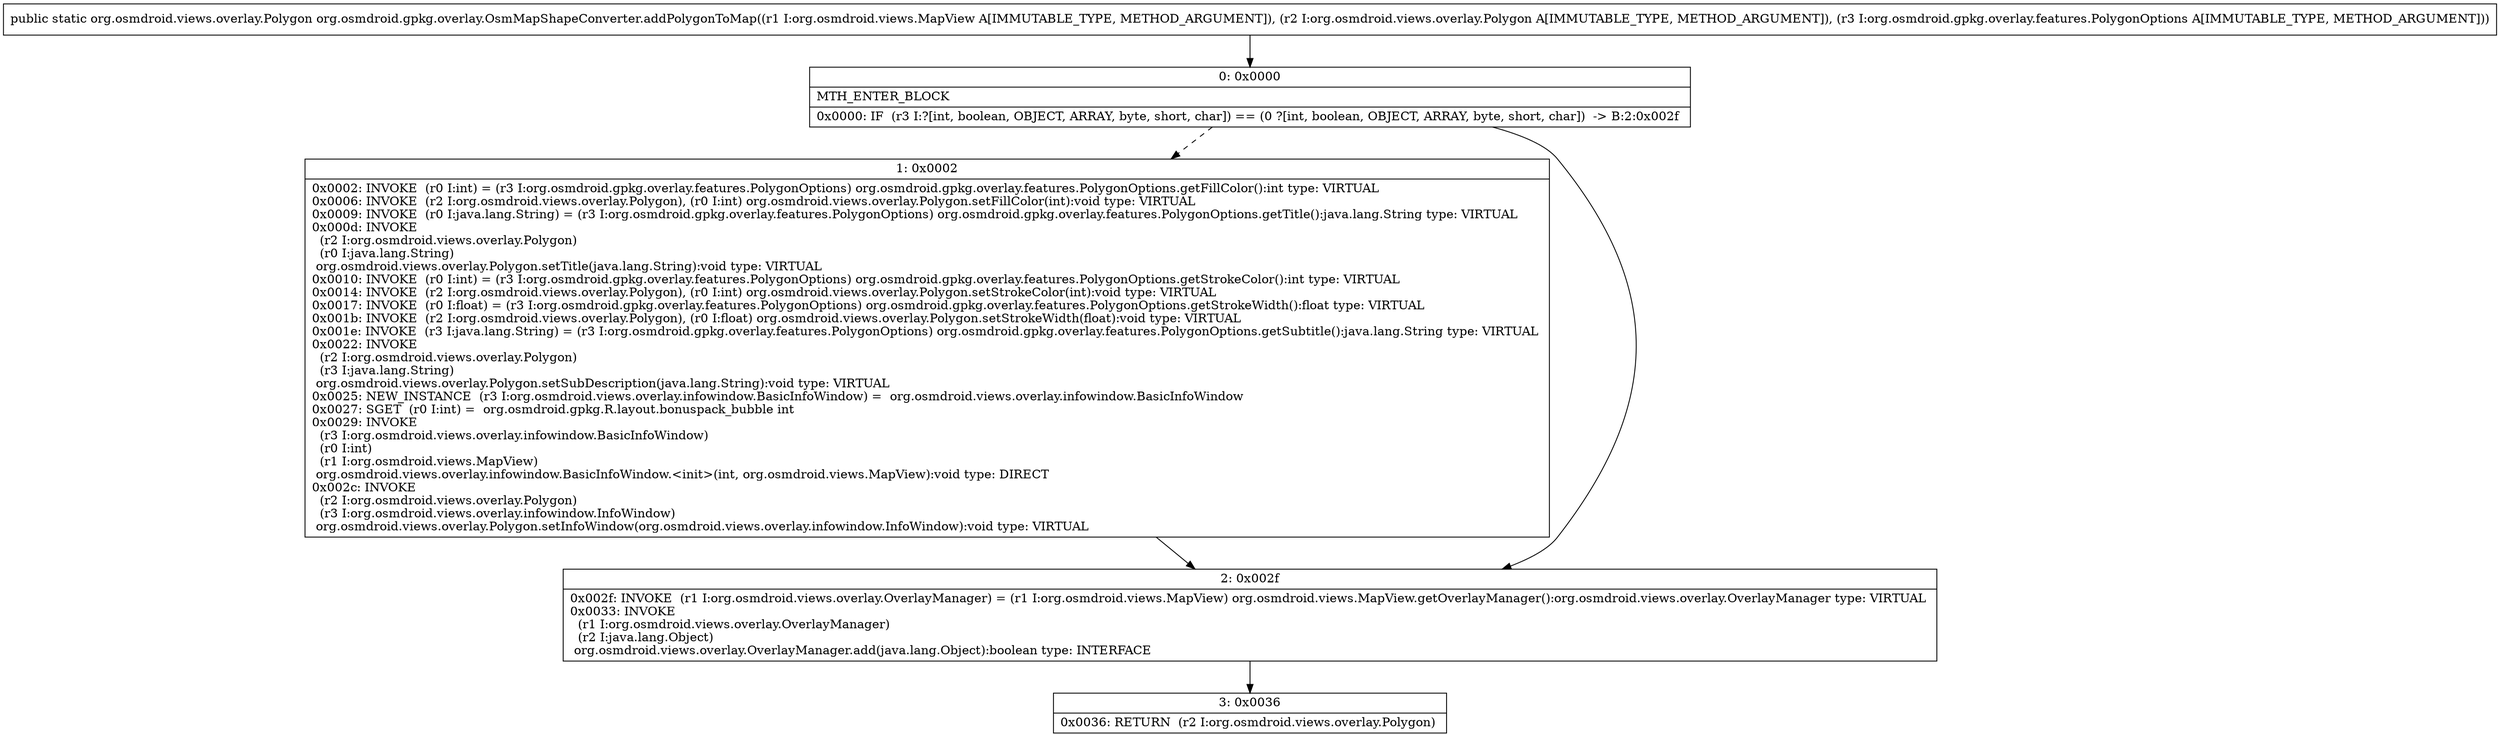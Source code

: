 digraph "CFG fororg.osmdroid.gpkg.overlay.OsmMapShapeConverter.addPolygonToMap(Lorg\/osmdroid\/views\/MapView;Lorg\/osmdroid\/views\/overlay\/Polygon;Lorg\/osmdroid\/gpkg\/overlay\/features\/PolygonOptions;)Lorg\/osmdroid\/views\/overlay\/Polygon;" {
Node_0 [shape=record,label="{0\:\ 0x0000|MTH_ENTER_BLOCK\l|0x0000: IF  (r3 I:?[int, boolean, OBJECT, ARRAY, byte, short, char]) == (0 ?[int, boolean, OBJECT, ARRAY, byte, short, char])  \-\> B:2:0x002f \l}"];
Node_1 [shape=record,label="{1\:\ 0x0002|0x0002: INVOKE  (r0 I:int) = (r3 I:org.osmdroid.gpkg.overlay.features.PolygonOptions) org.osmdroid.gpkg.overlay.features.PolygonOptions.getFillColor():int type: VIRTUAL \l0x0006: INVOKE  (r2 I:org.osmdroid.views.overlay.Polygon), (r0 I:int) org.osmdroid.views.overlay.Polygon.setFillColor(int):void type: VIRTUAL \l0x0009: INVOKE  (r0 I:java.lang.String) = (r3 I:org.osmdroid.gpkg.overlay.features.PolygonOptions) org.osmdroid.gpkg.overlay.features.PolygonOptions.getTitle():java.lang.String type: VIRTUAL \l0x000d: INVOKE  \l  (r2 I:org.osmdroid.views.overlay.Polygon)\l  (r0 I:java.lang.String)\l org.osmdroid.views.overlay.Polygon.setTitle(java.lang.String):void type: VIRTUAL \l0x0010: INVOKE  (r0 I:int) = (r3 I:org.osmdroid.gpkg.overlay.features.PolygonOptions) org.osmdroid.gpkg.overlay.features.PolygonOptions.getStrokeColor():int type: VIRTUAL \l0x0014: INVOKE  (r2 I:org.osmdroid.views.overlay.Polygon), (r0 I:int) org.osmdroid.views.overlay.Polygon.setStrokeColor(int):void type: VIRTUAL \l0x0017: INVOKE  (r0 I:float) = (r3 I:org.osmdroid.gpkg.overlay.features.PolygonOptions) org.osmdroid.gpkg.overlay.features.PolygonOptions.getStrokeWidth():float type: VIRTUAL \l0x001b: INVOKE  (r2 I:org.osmdroid.views.overlay.Polygon), (r0 I:float) org.osmdroid.views.overlay.Polygon.setStrokeWidth(float):void type: VIRTUAL \l0x001e: INVOKE  (r3 I:java.lang.String) = (r3 I:org.osmdroid.gpkg.overlay.features.PolygonOptions) org.osmdroid.gpkg.overlay.features.PolygonOptions.getSubtitle():java.lang.String type: VIRTUAL \l0x0022: INVOKE  \l  (r2 I:org.osmdroid.views.overlay.Polygon)\l  (r3 I:java.lang.String)\l org.osmdroid.views.overlay.Polygon.setSubDescription(java.lang.String):void type: VIRTUAL \l0x0025: NEW_INSTANCE  (r3 I:org.osmdroid.views.overlay.infowindow.BasicInfoWindow) =  org.osmdroid.views.overlay.infowindow.BasicInfoWindow \l0x0027: SGET  (r0 I:int) =  org.osmdroid.gpkg.R.layout.bonuspack_bubble int \l0x0029: INVOKE  \l  (r3 I:org.osmdroid.views.overlay.infowindow.BasicInfoWindow)\l  (r0 I:int)\l  (r1 I:org.osmdroid.views.MapView)\l org.osmdroid.views.overlay.infowindow.BasicInfoWindow.\<init\>(int, org.osmdroid.views.MapView):void type: DIRECT \l0x002c: INVOKE  \l  (r2 I:org.osmdroid.views.overlay.Polygon)\l  (r3 I:org.osmdroid.views.overlay.infowindow.InfoWindow)\l org.osmdroid.views.overlay.Polygon.setInfoWindow(org.osmdroid.views.overlay.infowindow.InfoWindow):void type: VIRTUAL \l}"];
Node_2 [shape=record,label="{2\:\ 0x002f|0x002f: INVOKE  (r1 I:org.osmdroid.views.overlay.OverlayManager) = (r1 I:org.osmdroid.views.MapView) org.osmdroid.views.MapView.getOverlayManager():org.osmdroid.views.overlay.OverlayManager type: VIRTUAL \l0x0033: INVOKE  \l  (r1 I:org.osmdroid.views.overlay.OverlayManager)\l  (r2 I:java.lang.Object)\l org.osmdroid.views.overlay.OverlayManager.add(java.lang.Object):boolean type: INTERFACE \l}"];
Node_3 [shape=record,label="{3\:\ 0x0036|0x0036: RETURN  (r2 I:org.osmdroid.views.overlay.Polygon) \l}"];
MethodNode[shape=record,label="{public static org.osmdroid.views.overlay.Polygon org.osmdroid.gpkg.overlay.OsmMapShapeConverter.addPolygonToMap((r1 I:org.osmdroid.views.MapView A[IMMUTABLE_TYPE, METHOD_ARGUMENT]), (r2 I:org.osmdroid.views.overlay.Polygon A[IMMUTABLE_TYPE, METHOD_ARGUMENT]), (r3 I:org.osmdroid.gpkg.overlay.features.PolygonOptions A[IMMUTABLE_TYPE, METHOD_ARGUMENT])) }"];
MethodNode -> Node_0;
Node_0 -> Node_1[style=dashed];
Node_0 -> Node_2;
Node_1 -> Node_2;
Node_2 -> Node_3;
}

